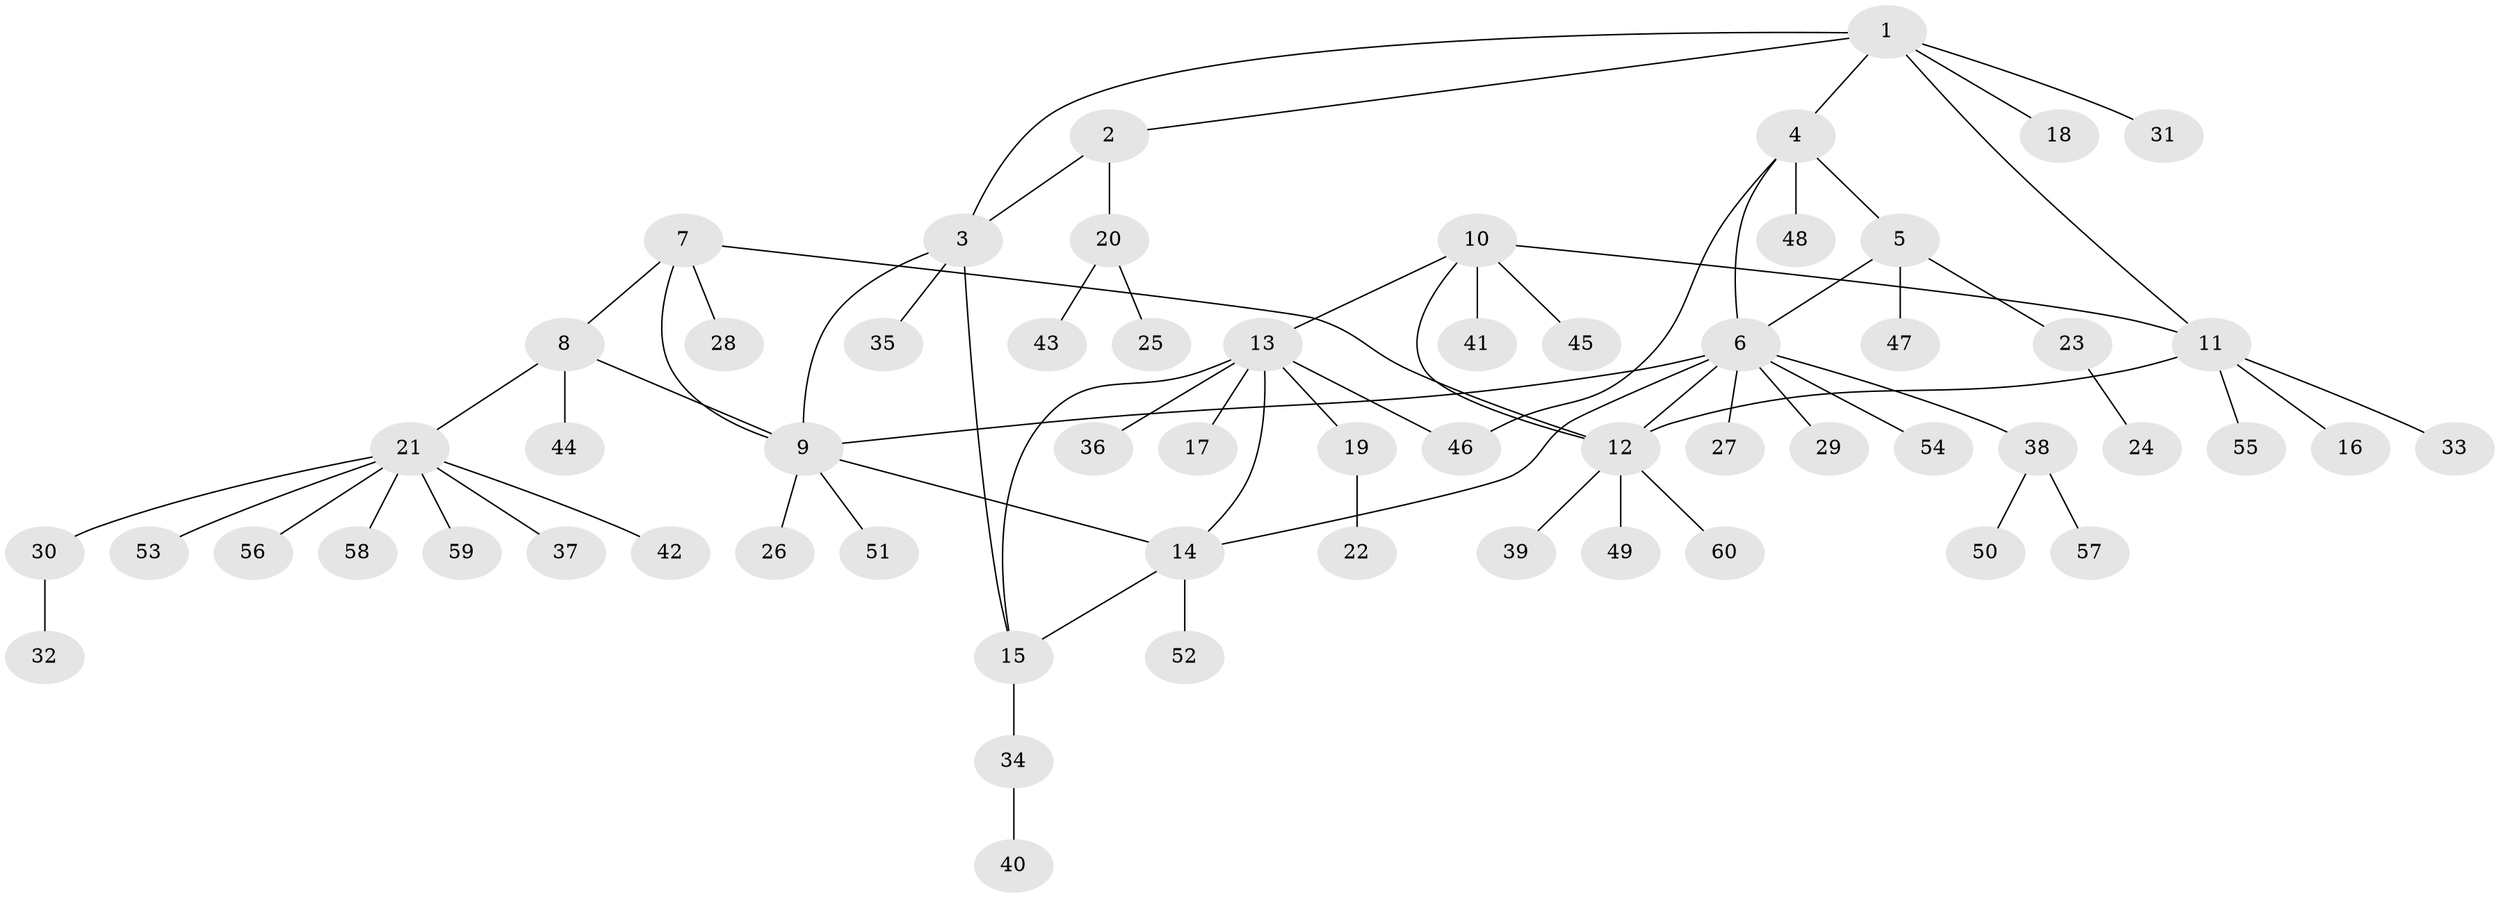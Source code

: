 // coarse degree distribution, {6: 0.09302325581395349, 3: 0.09302325581395349, 4: 0.11627906976744186, 1: 0.5116279069767442, 8: 0.023255813953488372, 2: 0.11627906976744186, 5: 0.023255813953488372, 7: 0.023255813953488372}
// Generated by graph-tools (version 1.1) at 2025/37/03/04/25 23:37:40]
// undirected, 60 vertices, 71 edges
graph export_dot {
  node [color=gray90,style=filled];
  1;
  2;
  3;
  4;
  5;
  6;
  7;
  8;
  9;
  10;
  11;
  12;
  13;
  14;
  15;
  16;
  17;
  18;
  19;
  20;
  21;
  22;
  23;
  24;
  25;
  26;
  27;
  28;
  29;
  30;
  31;
  32;
  33;
  34;
  35;
  36;
  37;
  38;
  39;
  40;
  41;
  42;
  43;
  44;
  45;
  46;
  47;
  48;
  49;
  50;
  51;
  52;
  53;
  54;
  55;
  56;
  57;
  58;
  59;
  60;
  1 -- 2;
  1 -- 3;
  1 -- 4;
  1 -- 11;
  1 -- 18;
  1 -- 31;
  2 -- 3;
  2 -- 20;
  3 -- 9;
  3 -- 15;
  3 -- 35;
  4 -- 5;
  4 -- 6;
  4 -- 46;
  4 -- 48;
  5 -- 6;
  5 -- 23;
  5 -- 47;
  6 -- 9;
  6 -- 12;
  6 -- 14;
  6 -- 27;
  6 -- 29;
  6 -- 38;
  6 -- 54;
  7 -- 8;
  7 -- 9;
  7 -- 12;
  7 -- 28;
  8 -- 9;
  8 -- 21;
  8 -- 44;
  9 -- 14;
  9 -- 26;
  9 -- 51;
  10 -- 11;
  10 -- 12;
  10 -- 13;
  10 -- 41;
  10 -- 45;
  11 -- 12;
  11 -- 16;
  11 -- 33;
  11 -- 55;
  12 -- 39;
  12 -- 49;
  12 -- 60;
  13 -- 14;
  13 -- 15;
  13 -- 17;
  13 -- 19;
  13 -- 36;
  13 -- 46;
  14 -- 15;
  14 -- 52;
  15 -- 34;
  19 -- 22;
  20 -- 25;
  20 -- 43;
  21 -- 30;
  21 -- 37;
  21 -- 42;
  21 -- 53;
  21 -- 56;
  21 -- 58;
  21 -- 59;
  23 -- 24;
  30 -- 32;
  34 -- 40;
  38 -- 50;
  38 -- 57;
}
